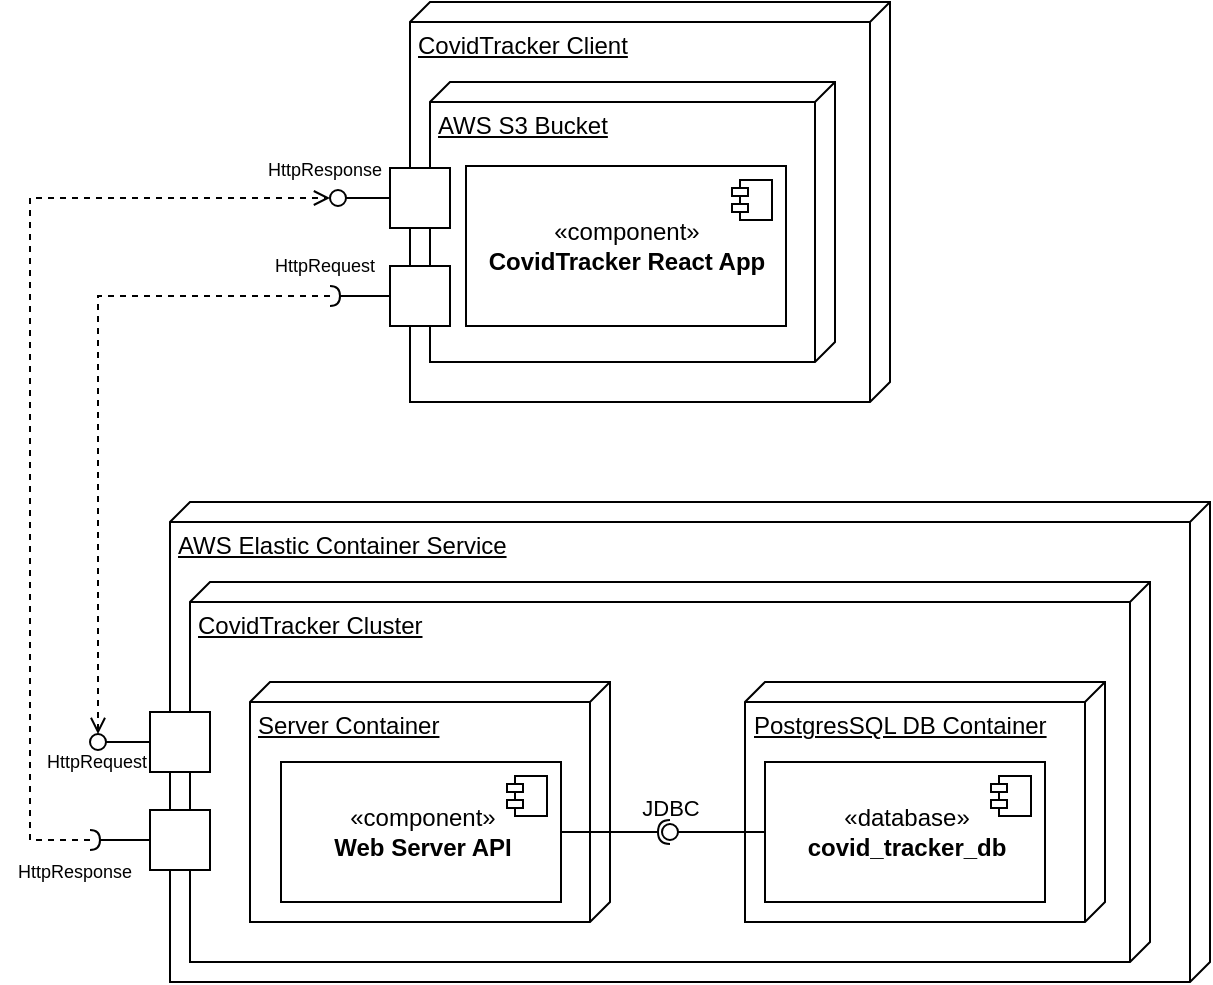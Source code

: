 <mxfile version="17.4.0" type="google"><diagram id="qp6ZERPRMSCjuuxzaqeO" name="Deployment diagram"><mxGraphModel grid="1" page="1" gridSize="10" guides="1" tooltips="1" connect="1" arrows="1" fold="1" pageScale="1" pageWidth="827" pageHeight="1169" math="0" shadow="0"><root><mxCell id="0"/><mxCell id="1" parent="0"/><mxCell id="o-7Zdtznu7Er5iWR_9SD-1" value="CovidTracker Client" style="verticalAlign=top;align=left;spacingTop=8;spacingLeft=2;spacingRight=12;shape=cube;size=10;direction=south;fontStyle=4;html=1;" vertex="1" parent="1"><mxGeometry x="240" y="150" width="240" height="200" as="geometry"/></mxCell><mxCell id="o-7Zdtznu7Er5iWR_9SD-2" value="AWS S3 Bucket" style="verticalAlign=top;align=left;spacingTop=8;spacingLeft=2;spacingRight=12;shape=cube;size=10;direction=south;fontStyle=4;html=1;" vertex="1" parent="1"><mxGeometry x="250" y="190" width="202.5" height="140" as="geometry"/></mxCell><mxCell id="o-7Zdtznu7Er5iWR_9SD-3" value="«component»&lt;br&gt;&lt;b&gt;CovidTracker React App&lt;/b&gt;" style="html=1;dropTarget=0;" vertex="1" parent="1"><mxGeometry x="268" y="232" width="160" height="80" as="geometry"/></mxCell><mxCell id="o-7Zdtznu7Er5iWR_9SD-4" value="" style="shape=module;jettyWidth=8;jettyHeight=4;" vertex="1" parent="o-7Zdtznu7Er5iWR_9SD-3"><mxGeometry x="1" width="20" height="20" relative="1" as="geometry"><mxPoint x="-27" y="7" as="offset"/></mxGeometry></mxCell><mxCell id="o-7Zdtznu7Er5iWR_9SD-5" value="AWS Elastic Container Service" style="verticalAlign=top;align=left;spacingTop=8;spacingLeft=2;spacingRight=12;shape=cube;size=10;direction=south;fontStyle=4;html=1;" vertex="1" parent="1"><mxGeometry x="120" y="400" width="520" height="240" as="geometry"/></mxCell><mxCell id="o-7Zdtznu7Er5iWR_9SD-6" value="CovidTracker Cluster" style="verticalAlign=top;align=left;spacingTop=8;spacingLeft=2;spacingRight=12;shape=cube;size=10;direction=south;fontStyle=4;html=1;" vertex="1" parent="1"><mxGeometry x="130" y="440" width="480" height="190" as="geometry"/></mxCell><mxCell id="o-7Zdtznu7Er5iWR_9SD-7" value="Server Container" style="verticalAlign=top;align=left;spacingTop=8;spacingLeft=2;spacingRight=12;shape=cube;size=10;direction=south;fontStyle=4;html=1;" vertex="1" parent="1"><mxGeometry x="160" y="490" width="180" height="120" as="geometry"/></mxCell><mxCell id="o-7Zdtznu7Er5iWR_9SD-8" value="PostgresSQL DB Container" style="verticalAlign=top;align=left;spacingTop=8;spacingLeft=2;spacingRight=12;shape=cube;size=10;direction=south;fontStyle=4;html=1;" vertex="1" parent="1"><mxGeometry x="407.5" y="490" width="180" height="120" as="geometry"/></mxCell><mxCell id="o-7Zdtznu7Er5iWR_9SD-9" value="«component»&lt;br&gt;&lt;b&gt;Web Server API&lt;/b&gt;" style="html=1;dropTarget=0;" vertex="1" parent="1"><mxGeometry x="175.5" y="530" width="140" height="70" as="geometry"/></mxCell><mxCell id="o-7Zdtznu7Er5iWR_9SD-10" value="" style="shape=module;jettyWidth=8;jettyHeight=4;" vertex="1" parent="o-7Zdtznu7Er5iWR_9SD-9"><mxGeometry x="1" width="20" height="20" relative="1" as="geometry"><mxPoint x="-27" y="7" as="offset"/></mxGeometry></mxCell><mxCell id="o-7Zdtznu7Er5iWR_9SD-11" value="«database»&lt;br&gt;&lt;b&gt;covid_tracker_db&lt;/b&gt;" style="html=1;dropTarget=0;" vertex="1" parent="1"><mxGeometry x="417.5" y="530" width="140" height="70" as="geometry"/></mxCell><mxCell id="o-7Zdtznu7Er5iWR_9SD-12" value="" style="shape=module;jettyWidth=8;jettyHeight=4;" vertex="1" parent="o-7Zdtznu7Er5iWR_9SD-11"><mxGeometry x="1" width="20" height="20" relative="1" as="geometry"><mxPoint x="-27" y="7" as="offset"/></mxGeometry></mxCell><mxCell id="o-7Zdtznu7Er5iWR_9SD-13" value="JDBC" style="html=1;verticalAlign=bottom;labelBackgroundColor=none;startArrow=oval;startFill=0;startSize=8;endArrow=none;rounded=0;entryX=0;entryY=0.5;entryDx=0;entryDy=0;" edge="1" parent="1" target="o-7Zdtznu7Er5iWR_9SD-11"><mxGeometry x="-1" y="3" relative="1" as="geometry"><mxPoint x="370" y="565" as="sourcePoint"/><mxPoint x="500" y="440" as="targetPoint"/></mxGeometry></mxCell><mxCell id="o-7Zdtznu7Er5iWR_9SD-14" value="" style="html=1;verticalAlign=bottom;labelBackgroundColor=none;startArrow=halfCircle;startFill=0;startSize=4;endArrow=none;rounded=0;" edge="1" parent="1" target="o-7Zdtznu7Er5iWR_9SD-9"><mxGeometry x="-1" y="3" relative="1" as="geometry"><mxPoint x="370" y="565" as="sourcePoint"/><mxPoint x="315.5" y="565" as="targetPoint"/></mxGeometry></mxCell><mxCell id="o-7Zdtznu7Er5iWR_9SD-15" value="" style="html=1;rounded=0;" vertex="1" parent="1"><mxGeometry x="110" y="505" width="30" height="30" as="geometry"/></mxCell><mxCell id="o-7Zdtznu7Er5iWR_9SD-16" value="" style="endArrow=none;html=1;rounded=0;align=center;verticalAlign=top;endFill=0;labelBackgroundColor=none;endSize=2;" edge="1" parent="1" source="o-7Zdtznu7Er5iWR_9SD-15" target="o-7Zdtznu7Er5iWR_9SD-17"><mxGeometry relative="1" as="geometry"/></mxCell><mxCell id="o-7Zdtznu7Er5iWR_9SD-17" value="" style="ellipse;html=1;fontSize=11;align=center;fillColor=none;points=[];aspect=fixed;resizable=0;verticalAlign=bottom;labelPosition=center;verticalLabelPosition=top;flipH=1;" vertex="1" parent="1"><mxGeometry x="80" y="516" width="8" height="8" as="geometry"/></mxCell><mxCell id="o-7Zdtznu7Er5iWR_9SD-26" value="" style="html=1;rounded=0;" vertex="1" parent="1"><mxGeometry x="110" y="554" width="30" height="30" as="geometry"/></mxCell><mxCell id="o-7Zdtznu7Er5iWR_9SD-27" value="" style="endArrow=none;html=1;rounded=0;align=center;verticalAlign=top;endFill=0;labelBackgroundColor=none;endSize=2;" edge="1" parent="1" source="o-7Zdtznu7Er5iWR_9SD-26" target="o-7Zdtznu7Er5iWR_9SD-28"><mxGeometry relative="1" as="geometry"/></mxCell><mxCell id="o-7Zdtznu7Er5iWR_9SD-36" style="edgeStyle=orthogonalEdgeStyle;rounded=0;orthogonalLoop=1;jettySize=auto;html=1;dashed=1;endArrow=open;endFill=0;startSize=4;" edge="1" parent="1" source="o-7Zdtznu7Er5iWR_9SD-28" target="o-7Zdtznu7Er5iWR_9SD-31"><mxGeometry relative="1" as="geometry"><Array as="points"><mxPoint x="50" y="569"/><mxPoint x="50" y="248"/></Array></mxGeometry></mxCell><mxCell id="o-7Zdtznu7Er5iWR_9SD-28" value="" style="shape=requiredInterface;html=1;fontSize=11;align=center;fillColor=none;points=[];aspect=fixed;resizable=0;verticalAlign=bottom;labelPosition=center;verticalLabelPosition=top;flipH=1;rotation=-180;" vertex="1" parent="1"><mxGeometry x="80" y="564" width="5" height="10" as="geometry"/></mxCell><mxCell id="o-7Zdtznu7Er5iWR_9SD-29" value="" style="html=1;rounded=0;" vertex="1" parent="1"><mxGeometry x="230" y="233" width="30" height="30" as="geometry"/></mxCell><mxCell id="o-7Zdtznu7Er5iWR_9SD-30" value="" style="endArrow=none;html=1;rounded=0;align=center;verticalAlign=top;endFill=0;labelBackgroundColor=none;endSize=2;" edge="1" parent="1" source="o-7Zdtznu7Er5iWR_9SD-29" target="o-7Zdtznu7Er5iWR_9SD-31"><mxGeometry relative="1" as="geometry"/></mxCell><mxCell id="o-7Zdtznu7Er5iWR_9SD-31" value="" style="ellipse;html=1;fontSize=11;align=center;fillColor=none;points=[];aspect=fixed;resizable=0;verticalAlign=bottom;labelPosition=center;verticalLabelPosition=top;flipH=1;" vertex="1" parent="1"><mxGeometry x="200" y="244" width="8" height="8" as="geometry"/></mxCell><mxCell id="o-7Zdtznu7Er5iWR_9SD-32" value="" style="html=1;rounded=0;" vertex="1" parent="1"><mxGeometry x="230" y="282" width="30" height="30" as="geometry"/></mxCell><mxCell id="o-7Zdtznu7Er5iWR_9SD-33" value="" style="endArrow=none;html=1;rounded=0;align=center;verticalAlign=top;endFill=0;labelBackgroundColor=none;endSize=2;" edge="1" parent="1" source="o-7Zdtznu7Er5iWR_9SD-32" target="o-7Zdtznu7Er5iWR_9SD-34"><mxGeometry relative="1" as="geometry"/></mxCell><mxCell id="o-7Zdtznu7Er5iWR_9SD-35" style="edgeStyle=orthogonalEdgeStyle;rounded=0;orthogonalLoop=1;jettySize=auto;html=1;startSize=4;endArrow=open;endFill=0;dashed=1;" edge="1" parent="1" source="o-7Zdtznu7Er5iWR_9SD-34" target="o-7Zdtznu7Er5iWR_9SD-17"><mxGeometry relative="1" as="geometry"/></mxCell><mxCell id="o-7Zdtznu7Er5iWR_9SD-34" value="" style="shape=requiredInterface;html=1;fontSize=11;align=center;fillColor=none;points=[];aspect=fixed;resizable=0;verticalAlign=bottom;labelPosition=center;verticalLabelPosition=top;flipH=1;rotation=-180;" vertex="1" parent="1"><mxGeometry x="200" y="292" width="5" height="10" as="geometry"/></mxCell><mxCell id="o-7Zdtznu7Er5iWR_9SD-37" value="HttpResponse" style="text;html=1;strokeColor=none;fillColor=none;align=center;verticalAlign=middle;whiteSpace=wrap;rounded=0;fontSize=9;" vertex="1" parent="1"><mxGeometry x="35" y="575" width="75" height="20" as="geometry"/></mxCell><mxCell id="o-7Zdtznu7Er5iWR_9SD-38" value="HttpRequest" style="text;html=1;strokeColor=none;fillColor=none;align=center;verticalAlign=middle;whiteSpace=wrap;rounded=0;fontSize=9;" vertex="1" parent="1"><mxGeometry x="51" y="520" width="65" height="20" as="geometry"/></mxCell><mxCell id="o-7Zdtznu7Er5iWR_9SD-39" value="HttpResponse" style="text;html=1;strokeColor=none;fillColor=none;align=center;verticalAlign=middle;whiteSpace=wrap;rounded=0;fontSize=9;" vertex="1" parent="1"><mxGeometry x="160" y="224" width="75" height="20" as="geometry"/></mxCell><mxCell id="o-7Zdtznu7Er5iWR_9SD-40" value="HttpRequest" style="text;html=1;strokeColor=none;fillColor=none;align=center;verticalAlign=middle;whiteSpace=wrap;rounded=0;fontSize=9;" vertex="1" parent="1"><mxGeometry x="165" y="272" width="65" height="20" as="geometry"/></mxCell></root></mxGraphModel></diagram></mxfile>